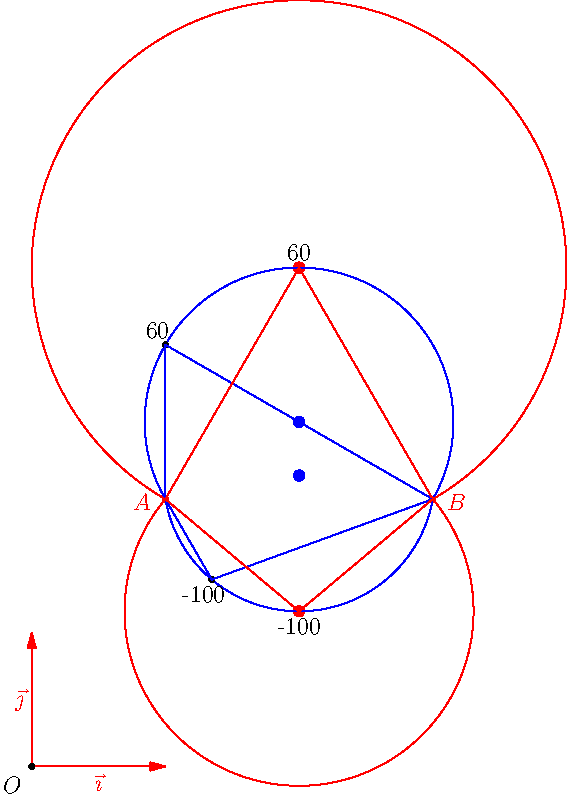 import geometry;
size(10cm,0);

// currentcoordsys=cartesiansystem((1,2),i=(1,0.5),j=(-0.5,.75));
show(currentcoordsys, xpen=invisible);

point A=(1,2);
point B=A+(2,0);
dot("$A$",A,0.25S+2W,red);
dot("$B$",B,0.25S+2E,red);

for (int i=0; i < 2; ++i) {
  real a=(i == 0) ? 60 : -100;
  /*<asyxml><view file="modules/geometry.asy" type="point" signature="arcsubtendedcenter(point,point,real)"/></asyxml>*/
  dot(arcsubtendedcenter(A,B,a),2mm+blue);
  
  point arccenter=arcsubtendedcenter(A,B,a/2);
  dot(arccenter,2mm+red);

  /*<asyxml><view file="modules/geometry.asy" type="arc" signature="arcsubtended(point,point,real)"/></asyxml>*/
  arc arcsubtended=arcsubtended(A,B,a);
  draw(arcsubtended,blue);

  arc arc=arcsubtended(A,B,a/2);
  draw(arc,red);
  
  point M=relpoint(arcsubtended,0.75);
  dot(format("%0g",degrees(B-M)-degrees(A-M)),
      M,(-1)^(i+1)*I*dir(arcsubtended,reltime(arcsubtended,0.6)));
  draw(A--M--B,blue);

  label(format("%0g",degrees(B-arccenter)-degrees(A-arccenter)),
      arccenter,(-1)^(i+1)*S);
  draw(A--arccenter--B,red);
 }

